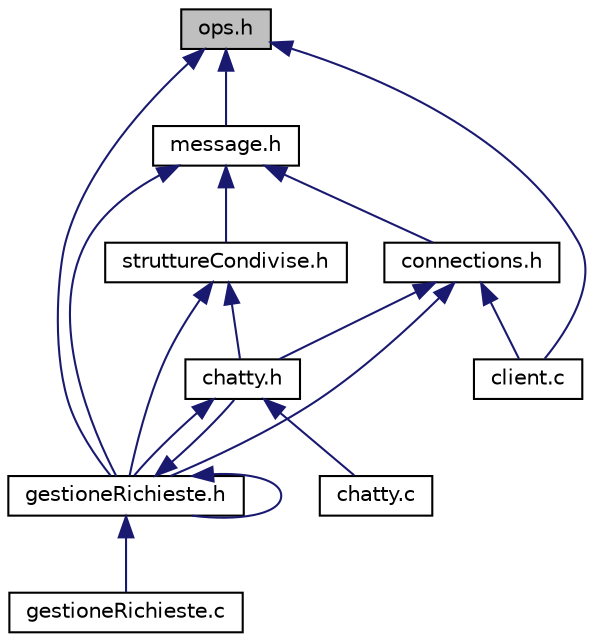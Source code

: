 digraph "ops.h"
{
  edge [fontname="Helvetica",fontsize="10",labelfontname="Helvetica",labelfontsize="10"];
  node [fontname="Helvetica",fontsize="10",shape=record];
  Node1 [label="ops.h",height=0.2,width=0.4,color="black", fillcolor="grey75", style="filled", fontcolor="black"];
  Node1 -> Node2 [dir="back",color="midnightblue",fontsize="10",style="solid",fontname="Helvetica"];
  Node2 [label="message.h",height=0.2,width=0.4,color="black", fillcolor="white", style="filled",URL="$message_8h.html",tooltip="Contiene il formato del messaggio. "];
  Node2 -> Node3 [dir="back",color="midnightblue",fontsize="10",style="solid",fontname="Helvetica"];
  Node3 [label="struttureCondivise.h",height=0.2,width=0.4,color="black", fillcolor="white", style="filled",URL="$strutture_condivise_8h.html",tooltip="File che contiene tutte le trutture dati utilizzate dal server Si dichiara che il contenuto di questo..."];
  Node3 -> Node4 [dir="back",color="midnightblue",fontsize="10",style="solid",fontname="Helvetica"];
  Node4 [label="chatty.h",height=0.2,width=0.4,color="black", fillcolor="white", style="filled",URL="$chatty_8h.html",tooltip="File che contiene la dichiarazione di tutte le funzioni utilizzate nel file chatty.c Si dichiara che il contenuto di questo file e&#39; in ogni sua parte opera originale dell&#39;autore. "];
  Node4 -> Node5 [dir="back",color="midnightblue",fontsize="10",style="solid",fontname="Helvetica"];
  Node5 [label="chatty.c",height=0.2,width=0.4,color="black", fillcolor="white", style="filled",URL="$chatty_8c.html",tooltip="File principale del server chatterbox Si dichiara che il contenuto di questo file e&#39; in ogni sua part..."];
  Node4 -> Node6 [dir="back",color="midnightblue",fontsize="10",style="solid",fontname="Helvetica"];
  Node6 [label="gestioneRichieste.h",height=0.2,width=0.4,color="black", fillcolor="white", style="filled",URL="$gestione_richieste_8h.html",tooltip="Contiene la dichiarazione di tutti i metodi per la gestione delle singole operazioni che il server ge..."];
  Node6 -> Node4 [dir="back",color="midnightblue",fontsize="10",style="solid",fontname="Helvetica"];
  Node6 -> Node6 [dir="back",color="midnightblue",fontsize="10",style="solid",fontname="Helvetica"];
  Node6 -> Node7 [dir="back",color="midnightblue",fontsize="10",style="solid",fontname="Helvetica"];
  Node7 [label="gestioneRichieste.c",height=0.2,width=0.4,color="black", fillcolor="white", style="filled",URL="$gestione_richieste_8c.html",tooltip="Contiene l&#39;implementazione di tutti i metodi per la gestione delle singole operazioni che il server g..."];
  Node3 -> Node6 [dir="back",color="midnightblue",fontsize="10",style="solid",fontname="Helvetica"];
  Node2 -> Node8 [dir="back",color="midnightblue",fontsize="10",style="solid",fontname="Helvetica"];
  Node8 [label="connections.h",height=0.2,width=0.4,color="black", fillcolor="white", style="filled",URL="$connections_8h_source.html"];
  Node8 -> Node4 [dir="back",color="midnightblue",fontsize="10",style="solid",fontname="Helvetica"];
  Node8 -> Node6 [dir="back",color="midnightblue",fontsize="10",style="solid",fontname="Helvetica"];
  Node8 -> Node9 [dir="back",color="midnightblue",fontsize="10",style="solid",fontname="Helvetica"];
  Node9 [label="client.c",height=0.2,width=0.4,color="black", fillcolor="white", style="filled",URL="$client_8c.html",tooltip="Semplice client di test. "];
  Node2 -> Node6 [dir="back",color="midnightblue",fontsize="10",style="solid",fontname="Helvetica"];
  Node1 -> Node6 [dir="back",color="midnightblue",fontsize="10",style="solid",fontname="Helvetica"];
  Node1 -> Node9 [dir="back",color="midnightblue",fontsize="10",style="solid",fontname="Helvetica"];
}
